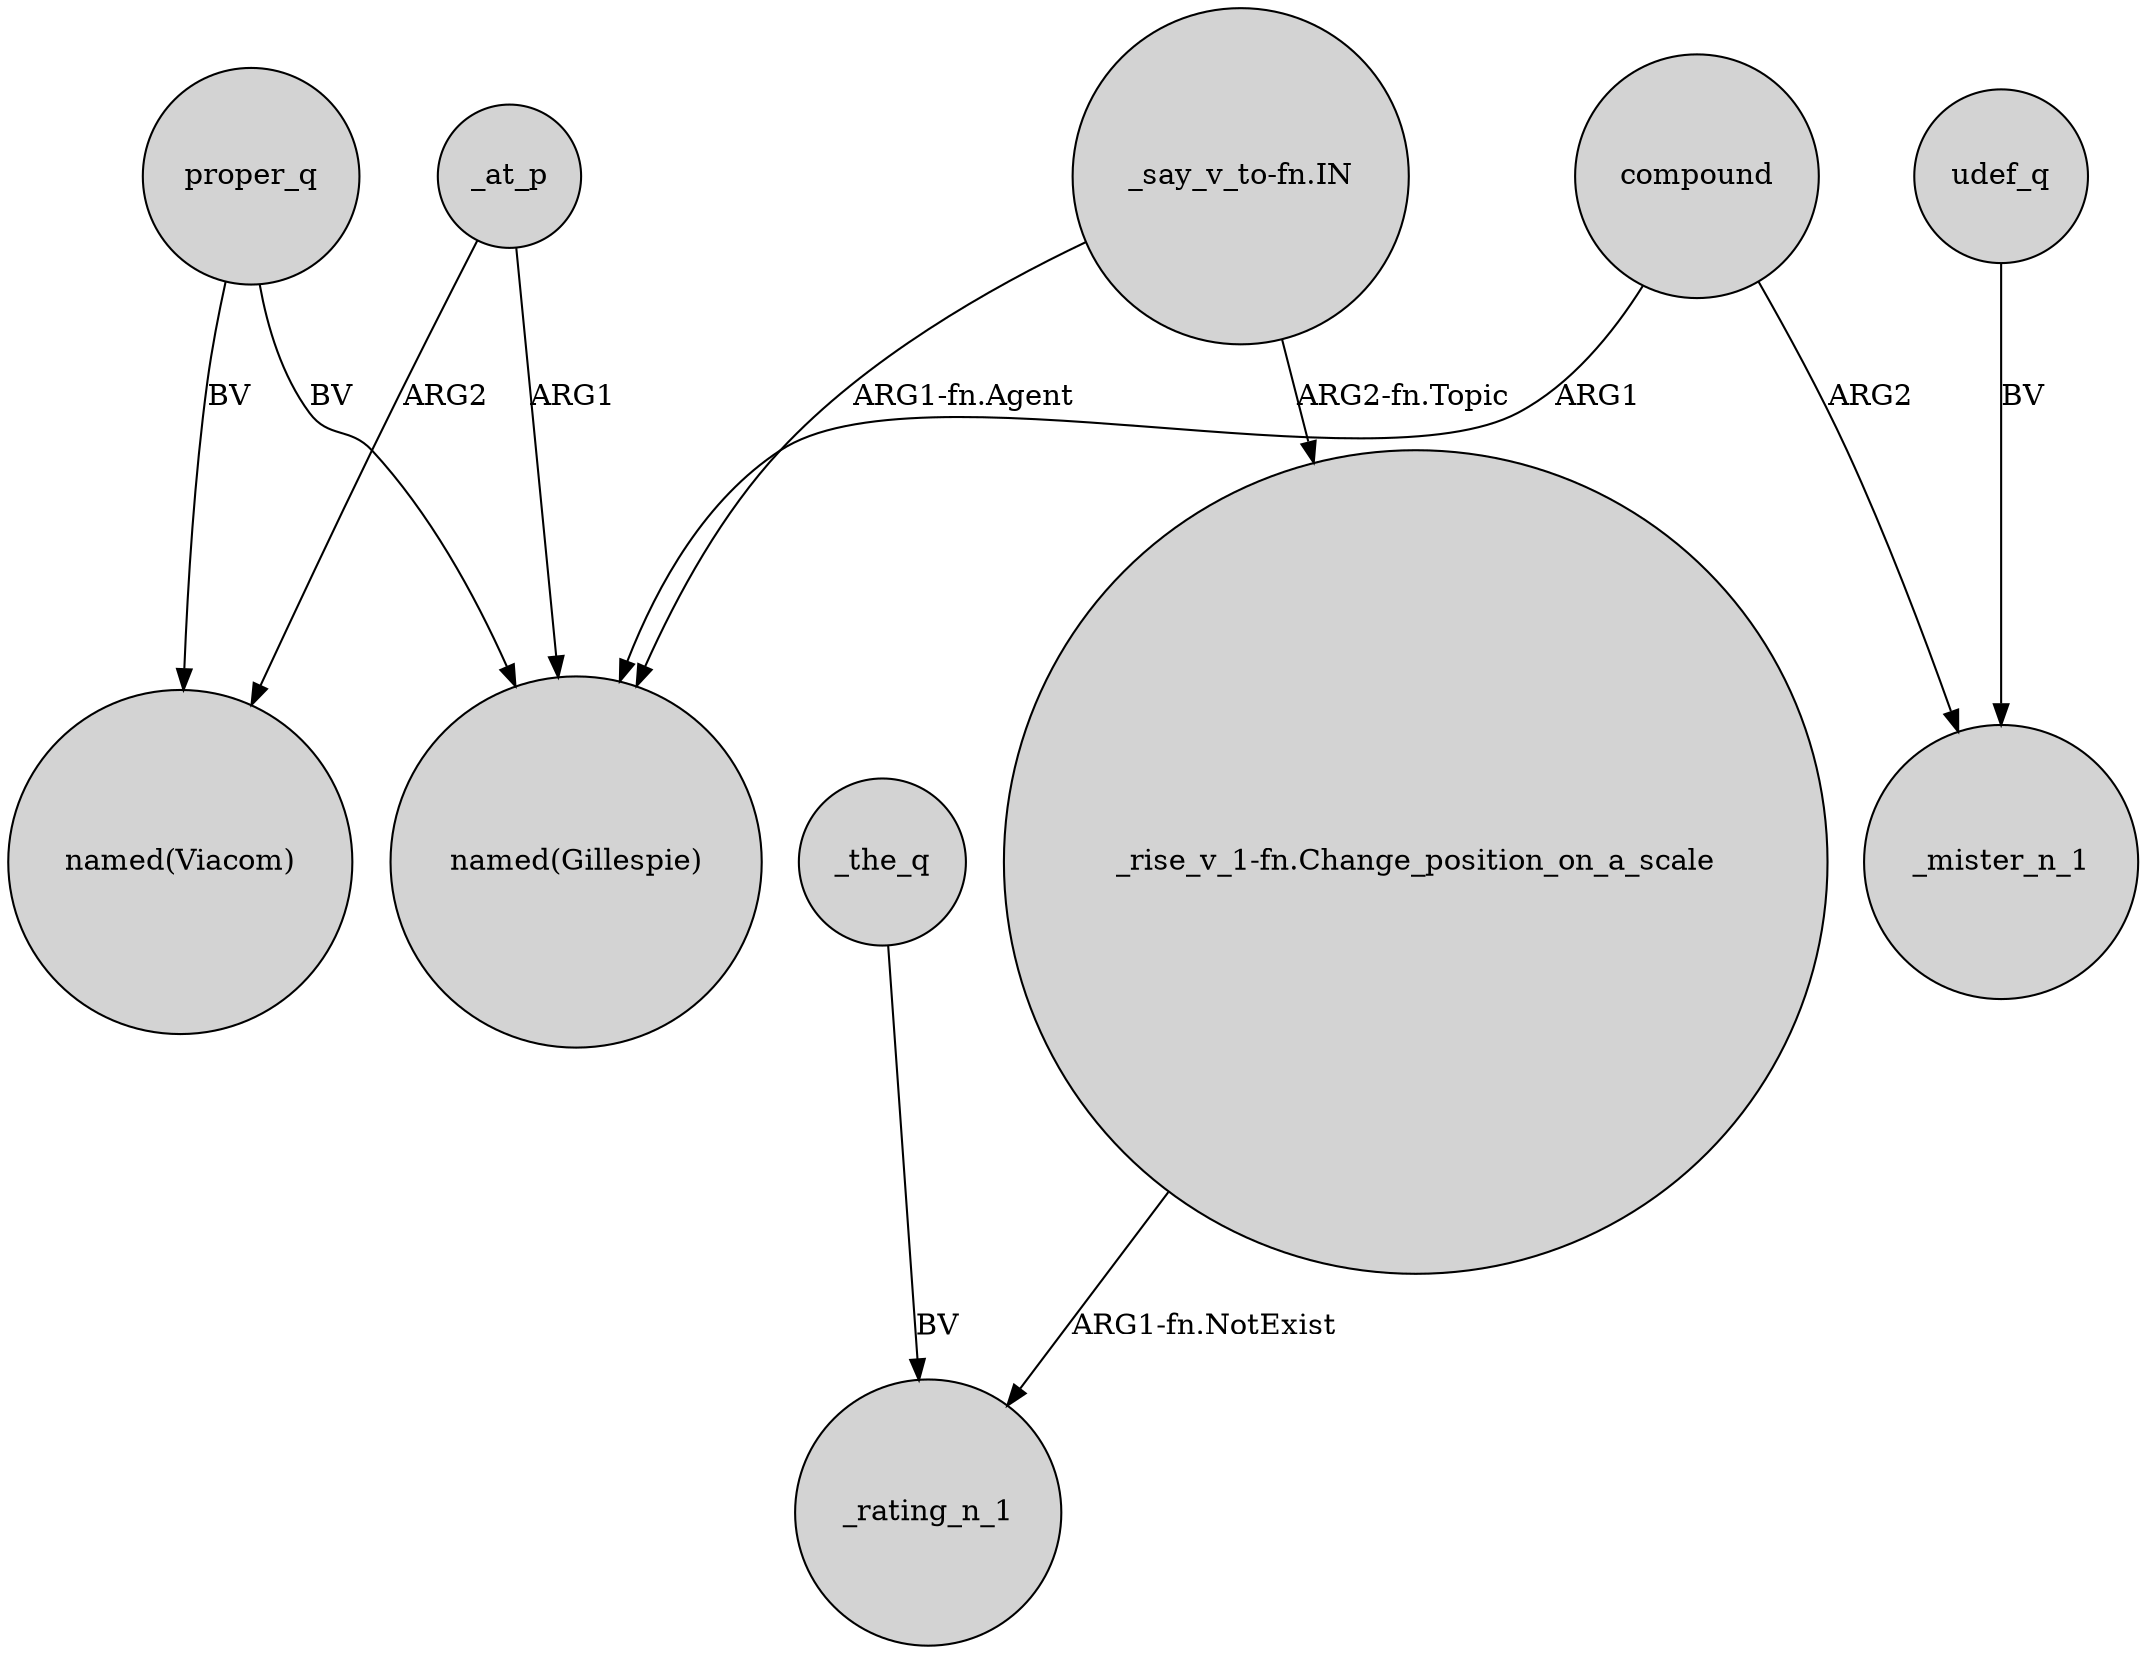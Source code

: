 digraph {
	node [shape=circle style=filled]
	_at_p -> "named(Gillespie)" [label=ARG1]
	udef_q -> _mister_n_1 [label=BV]
	"_say_v_to-fn.IN" -> "named(Gillespie)" [label="ARG1-fn.Agent"]
	"_rise_v_1-fn.Change_position_on_a_scale" -> _rating_n_1 [label="ARG1-fn.NotExist"]
	compound -> "named(Gillespie)" [label=ARG1]
	_at_p -> "named(Viacom)" [label=ARG2]
	"_say_v_to-fn.IN" -> "_rise_v_1-fn.Change_position_on_a_scale" [label="ARG2-fn.Topic"]
	proper_q -> "named(Viacom)" [label=BV]
	_the_q -> _rating_n_1 [label=BV]
	proper_q -> "named(Gillespie)" [label=BV]
	compound -> _mister_n_1 [label=ARG2]
}
